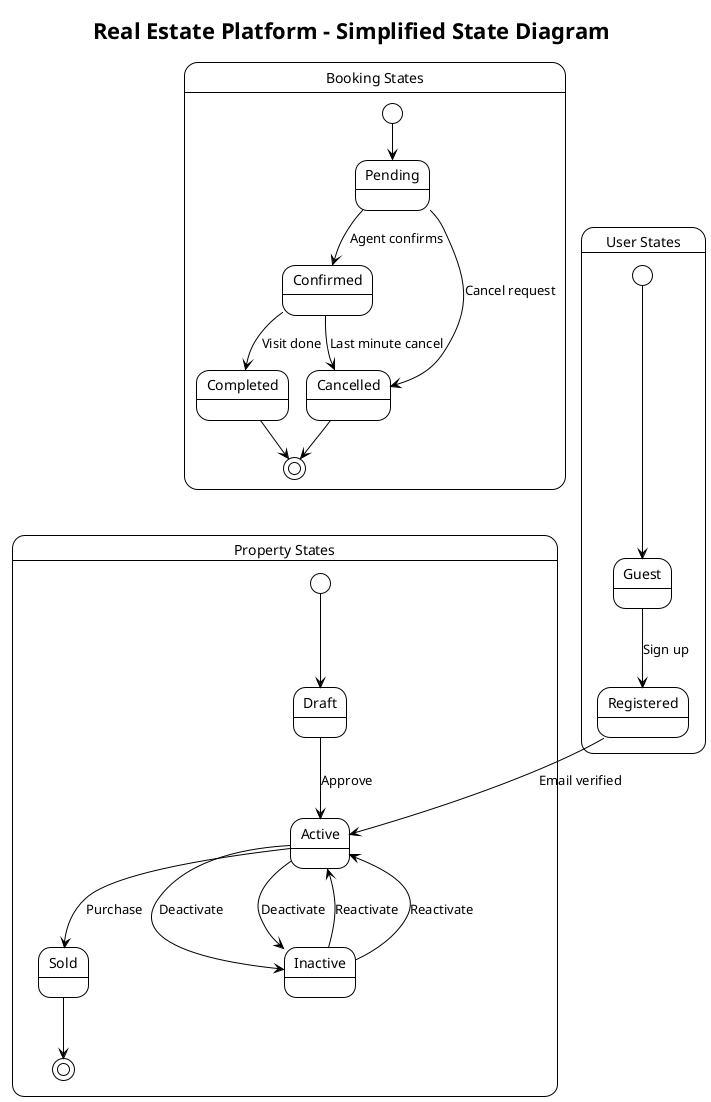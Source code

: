 @startuml RealEstate_Simple_State_Diagram
!theme plain
skinparam backgroundColor #FFFFFF

title Real Estate Platform - Simplified State Diagram

' Property States
state "Property States" as PropertyGroup {
    [*] --> Draft
    Draft --> Active : Approve
    Active --> Sold : Purchase
    Active --> Inactive : Deactivate
    Inactive --> Active : Reactivate
    Sold --> [*]
}

' Booking States  
state "Booking States" as BookingGroup {
    [*] --> Pending
    Pending --> Confirmed : Agent confirms
    Pending --> Cancelled : Cancel request
    Confirmed --> Completed : Visit done
    Confirmed --> Cancelled : Last minute cancel
    Completed --> [*]
    Cancelled --> [*]
}

' User States
state "User States" as UserGroup {
    [*] --> Guest
    Guest --> Registered : Sign up
    Registered --> Active : Email verified
    Active --> Inactive : Deactivate
    Inactive --> Active : Reactivate
}

@enduml

